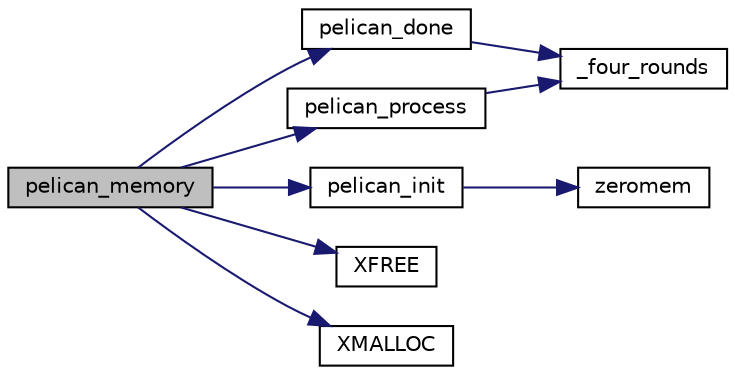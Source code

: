 digraph "pelican_memory"
{
 // LATEX_PDF_SIZE
  edge [fontname="Helvetica",fontsize="10",labelfontname="Helvetica",labelfontsize="10"];
  node [fontname="Helvetica",fontsize="10",shape=record];
  rankdir="LR";
  Node0 [label="pelican_memory",height=0.2,width=0.4,color="black", fillcolor="grey75", style="filled", fontcolor="black",tooltip="Pelican block of memory."];
  Node0 -> Node1 [color="midnightblue",fontsize="10",style="solid",fontname="Helvetica"];
  Node1 [label="pelican_done",height=0.2,width=0.4,color="black", fillcolor="white", style="filled",URL="$pelican_8c.html#a70b6868acfc0b1287d358a8e890e648a",tooltip="Terminate Pelican MAC."];
  Node1 -> Node2 [color="midnightblue",fontsize="10",style="solid",fontname="Helvetica"];
  Node2 [label="_four_rounds",height=0.2,width=0.4,color="black", fillcolor="white", style="filled",URL="$pelican_8c.html#a295658c56a732ddef9c71036e54aa0e2",tooltip=" "];
  Node0 -> Node3 [color="midnightblue",fontsize="10",style="solid",fontname="Helvetica"];
  Node3 [label="pelican_init",height=0.2,width=0.4,color="black", fillcolor="white", style="filled",URL="$pelican_8c.html#a0e62b20609006626506ac50406906920",tooltip="Initialize a Pelican state."];
  Node3 -> Node4 [color="midnightblue",fontsize="10",style="solid",fontname="Helvetica"];
  Node4 [label="zeromem",height=0.2,width=0.4,color="black", fillcolor="white", style="filled",URL="$tomcrypt__misc_8h.html#a63b6e188713790263bfd3612fe8b398f",tooltip="Zero a block of memory."];
  Node0 -> Node5 [color="midnightblue",fontsize="10",style="solid",fontname="Helvetica"];
  Node5 [label="pelican_process",height=0.2,width=0.4,color="black", fillcolor="white", style="filled",URL="$pelican_8c.html#aef428c8672b216a7d31256baee8c1a95",tooltip="Process a block of text through Pelican."];
  Node5 -> Node2 [color="midnightblue",fontsize="10",style="solid",fontname="Helvetica"];
  Node0 -> Node6 [color="midnightblue",fontsize="10",style="solid",fontname="Helvetica"];
  Node6 [label="XFREE",height=0.2,width=0.4,color="black", fillcolor="white", style="filled",URL="$tomcrypt__cfg_8h.html#a260d66fc0690e0502cf3bfe7b5244b75",tooltip=" "];
  Node0 -> Node7 [color="midnightblue",fontsize="10",style="solid",fontname="Helvetica"];
  Node7 [label="XMALLOC",height=0.2,width=0.4,color="black", fillcolor="white", style="filled",URL="$tomcrypt__cfg_8h.html#af363355f38fbaacdefacf270436ae1c9",tooltip=" "];
}
